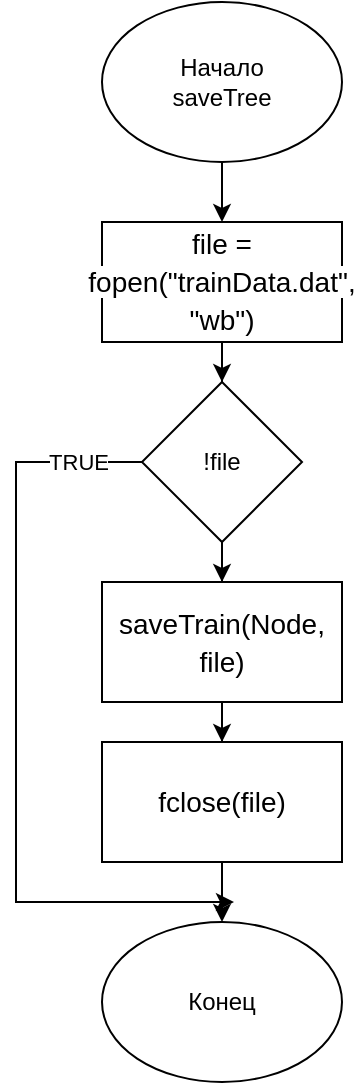 <mxfile version="21.3.0" type="device">
  <diagram name="Страница 1" id="XL5rrtHzSTrdF97cpJYN">
    <mxGraphModel dx="2074" dy="1148" grid="1" gridSize="10" guides="1" tooltips="1" connect="1" arrows="1" fold="1" page="1" pageScale="1" pageWidth="827" pageHeight="1169" math="0" shadow="0">
      <root>
        <mxCell id="0" />
        <mxCell id="1" parent="0" />
        <mxCell id="W-CgVmo85pA-Yc8D2W5Z-3" style="edgeStyle=orthogonalEdgeStyle;rounded=0;orthogonalLoop=1;jettySize=auto;html=1;entryX=0.5;entryY=0;entryDx=0;entryDy=0;" edge="1" parent="1" source="W-CgVmo85pA-Yc8D2W5Z-1" target="W-CgVmo85pA-Yc8D2W5Z-2">
          <mxGeometry relative="1" as="geometry" />
        </mxCell>
        <mxCell id="W-CgVmo85pA-Yc8D2W5Z-1" value="Начало&lt;br&gt;saveTree" style="ellipse;whiteSpace=wrap;html=1;" vertex="1" parent="1">
          <mxGeometry x="354" y="20" width="120" height="80" as="geometry" />
        </mxCell>
        <mxCell id="W-CgVmo85pA-Yc8D2W5Z-5" style="edgeStyle=orthogonalEdgeStyle;rounded=0;orthogonalLoop=1;jettySize=auto;html=1;entryX=0.5;entryY=0;entryDx=0;entryDy=0;" edge="1" parent="1" source="W-CgVmo85pA-Yc8D2W5Z-2" target="W-CgVmo85pA-Yc8D2W5Z-4">
          <mxGeometry relative="1" as="geometry" />
        </mxCell>
        <mxCell id="W-CgVmo85pA-Yc8D2W5Z-2" value="&lt;div style=&quot;font-size: 14px; line-height: 19px;&quot;&gt;&lt;span style=&quot;background-color: rgb(255, 255, 255);&quot;&gt;file = fopen(&quot;trainData.dat&quot;, &quot;wb&quot;)&lt;/span&gt;&lt;/div&gt;" style="rounded=0;whiteSpace=wrap;html=1;" vertex="1" parent="1">
          <mxGeometry x="354" y="130" width="120" height="60" as="geometry" />
        </mxCell>
        <mxCell id="W-CgVmo85pA-Yc8D2W5Z-7" style="edgeStyle=orthogonalEdgeStyle;rounded=0;orthogonalLoop=1;jettySize=auto;html=1;entryX=0.5;entryY=0;entryDx=0;entryDy=0;" edge="1" parent="1" source="W-CgVmo85pA-Yc8D2W5Z-4" target="W-CgVmo85pA-Yc8D2W5Z-6">
          <mxGeometry relative="1" as="geometry" />
        </mxCell>
        <mxCell id="W-CgVmo85pA-Yc8D2W5Z-12" value="TRUE" style="edgeStyle=orthogonalEdgeStyle;rounded=0;orthogonalLoop=1;jettySize=auto;html=1;" edge="1" parent="1" source="W-CgVmo85pA-Yc8D2W5Z-4">
          <mxGeometry x="-0.837" relative="1" as="geometry">
            <mxPoint x="420" y="470" as="targetPoint" />
            <Array as="points">
              <mxPoint x="311" y="250" />
            </Array>
            <mxPoint as="offset" />
          </mxGeometry>
        </mxCell>
        <mxCell id="W-CgVmo85pA-Yc8D2W5Z-4" value="!file" style="rhombus;whiteSpace=wrap;html=1;" vertex="1" parent="1">
          <mxGeometry x="374" y="210" width="80" height="80" as="geometry" />
        </mxCell>
        <mxCell id="W-CgVmo85pA-Yc8D2W5Z-9" style="edgeStyle=orthogonalEdgeStyle;rounded=0;orthogonalLoop=1;jettySize=auto;html=1;" edge="1" parent="1" source="W-CgVmo85pA-Yc8D2W5Z-6" target="W-CgVmo85pA-Yc8D2W5Z-8">
          <mxGeometry relative="1" as="geometry" />
        </mxCell>
        <mxCell id="W-CgVmo85pA-Yc8D2W5Z-6" value="&lt;div style=&quot;font-size: 14px; line-height: 19px;&quot;&gt;&lt;span style=&quot;background-color: rgb(255, 255, 255);&quot;&gt;saveTrain(Node, file)&lt;/span&gt;&lt;/div&gt;" style="rounded=0;whiteSpace=wrap;html=1;" vertex="1" parent="1">
          <mxGeometry x="354" y="310" width="120" height="60" as="geometry" />
        </mxCell>
        <mxCell id="W-CgVmo85pA-Yc8D2W5Z-11" style="edgeStyle=orthogonalEdgeStyle;rounded=0;orthogonalLoop=1;jettySize=auto;html=1;entryX=0.5;entryY=0;entryDx=0;entryDy=0;" edge="1" parent="1" source="W-CgVmo85pA-Yc8D2W5Z-8" target="W-CgVmo85pA-Yc8D2W5Z-10">
          <mxGeometry relative="1" as="geometry" />
        </mxCell>
        <mxCell id="W-CgVmo85pA-Yc8D2W5Z-8" value="&lt;div style=&quot;font-size: 14px; line-height: 19px;&quot;&gt;&lt;span style=&quot;background-color: rgb(255, 255, 255);&quot;&gt;fclose(file)&lt;/span&gt;&lt;/div&gt;" style="rounded=0;whiteSpace=wrap;html=1;" vertex="1" parent="1">
          <mxGeometry x="354" y="390" width="120" height="60" as="geometry" />
        </mxCell>
        <mxCell id="W-CgVmo85pA-Yc8D2W5Z-10" value="Конец" style="ellipse;whiteSpace=wrap;html=1;" vertex="1" parent="1">
          <mxGeometry x="354" y="480" width="120" height="80" as="geometry" />
        </mxCell>
      </root>
    </mxGraphModel>
  </diagram>
</mxfile>
